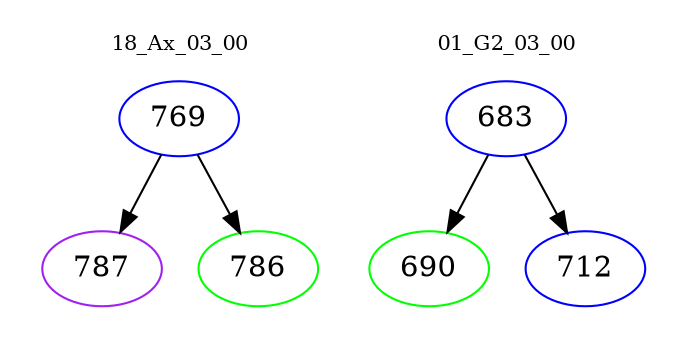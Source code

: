 digraph{
subgraph cluster_0 {
color = white
label = "18_Ax_03_00";
fontsize=10;
T0_769 [label="769", color="blue"]
T0_769 -> T0_787 [color="black"]
T0_787 [label="787", color="purple"]
T0_769 -> T0_786 [color="black"]
T0_786 [label="786", color="green"]
}
subgraph cluster_1 {
color = white
label = "01_G2_03_00";
fontsize=10;
T1_683 [label="683", color="blue"]
T1_683 -> T1_690 [color="black"]
T1_690 [label="690", color="green"]
T1_683 -> T1_712 [color="black"]
T1_712 [label="712", color="blue"]
}
}
